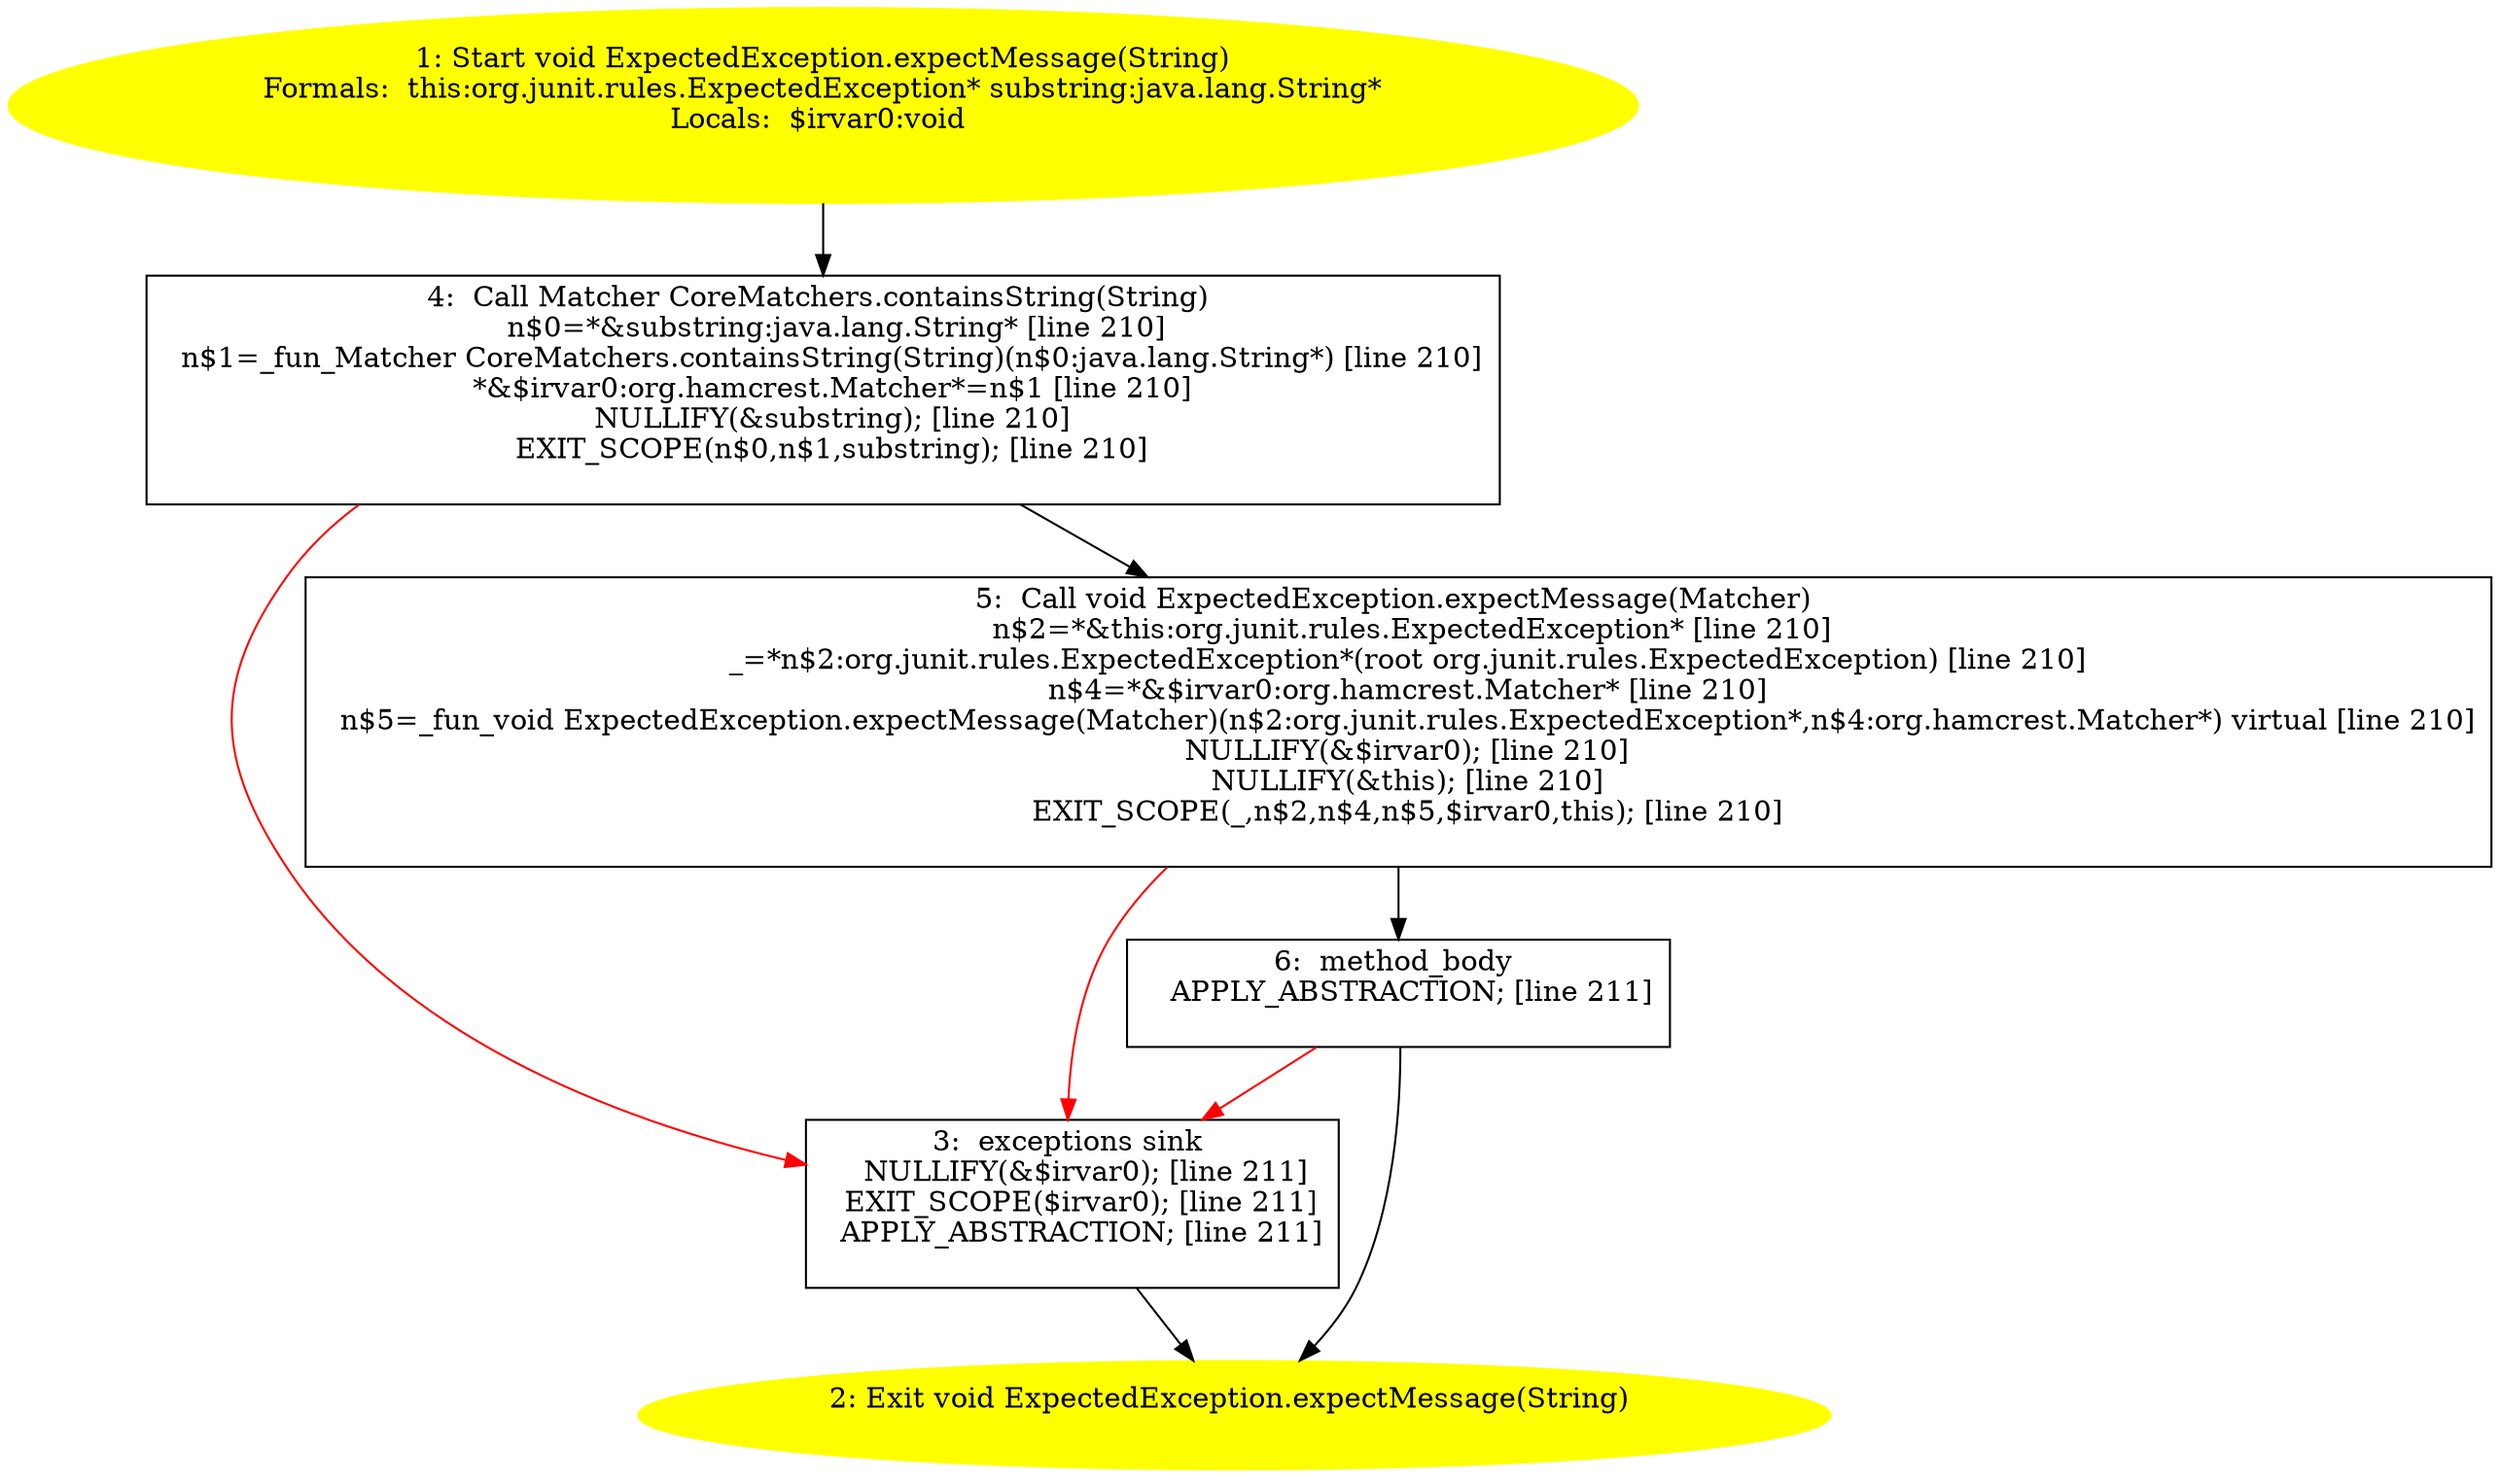 /* @generated */
digraph cfg {
"org.junit.rules.ExpectedException.expectMessage(java.lang.String):void.5a17c7ae7ecbfd06e25979bc3383abb8_1" [label="1: Start void ExpectedException.expectMessage(String)\nFormals:  this:org.junit.rules.ExpectedException* substring:java.lang.String*\nLocals:  $irvar0:void \n  " color=yellow style=filled]
	

	 "org.junit.rules.ExpectedException.expectMessage(java.lang.String):void.5a17c7ae7ecbfd06e25979bc3383abb8_1" -> "org.junit.rules.ExpectedException.expectMessage(java.lang.String):void.5a17c7ae7ecbfd06e25979bc3383abb8_4" ;
"org.junit.rules.ExpectedException.expectMessage(java.lang.String):void.5a17c7ae7ecbfd06e25979bc3383abb8_2" [label="2: Exit void ExpectedException.expectMessage(String) \n  " color=yellow style=filled]
	

"org.junit.rules.ExpectedException.expectMessage(java.lang.String):void.5a17c7ae7ecbfd06e25979bc3383abb8_3" [label="3:  exceptions sink \n   NULLIFY(&$irvar0); [line 211]\n  EXIT_SCOPE($irvar0); [line 211]\n  APPLY_ABSTRACTION; [line 211]\n " shape="box"]
	

	 "org.junit.rules.ExpectedException.expectMessage(java.lang.String):void.5a17c7ae7ecbfd06e25979bc3383abb8_3" -> "org.junit.rules.ExpectedException.expectMessage(java.lang.String):void.5a17c7ae7ecbfd06e25979bc3383abb8_2" ;
"org.junit.rules.ExpectedException.expectMessage(java.lang.String):void.5a17c7ae7ecbfd06e25979bc3383abb8_4" [label="4:  Call Matcher CoreMatchers.containsString(String) \n   n$0=*&substring:java.lang.String* [line 210]\n  n$1=_fun_Matcher CoreMatchers.containsString(String)(n$0:java.lang.String*) [line 210]\n  *&$irvar0:org.hamcrest.Matcher*=n$1 [line 210]\n  NULLIFY(&substring); [line 210]\n  EXIT_SCOPE(n$0,n$1,substring); [line 210]\n " shape="box"]
	

	 "org.junit.rules.ExpectedException.expectMessage(java.lang.String):void.5a17c7ae7ecbfd06e25979bc3383abb8_4" -> "org.junit.rules.ExpectedException.expectMessage(java.lang.String):void.5a17c7ae7ecbfd06e25979bc3383abb8_5" ;
	 "org.junit.rules.ExpectedException.expectMessage(java.lang.String):void.5a17c7ae7ecbfd06e25979bc3383abb8_4" -> "org.junit.rules.ExpectedException.expectMessage(java.lang.String):void.5a17c7ae7ecbfd06e25979bc3383abb8_3" [color="red" ];
"org.junit.rules.ExpectedException.expectMessage(java.lang.String):void.5a17c7ae7ecbfd06e25979bc3383abb8_5" [label="5:  Call void ExpectedException.expectMessage(Matcher) \n   n$2=*&this:org.junit.rules.ExpectedException* [line 210]\n  _=*n$2:org.junit.rules.ExpectedException*(root org.junit.rules.ExpectedException) [line 210]\n  n$4=*&$irvar0:org.hamcrest.Matcher* [line 210]\n  n$5=_fun_void ExpectedException.expectMessage(Matcher)(n$2:org.junit.rules.ExpectedException*,n$4:org.hamcrest.Matcher*) virtual [line 210]\n  NULLIFY(&$irvar0); [line 210]\n  NULLIFY(&this); [line 210]\n  EXIT_SCOPE(_,n$2,n$4,n$5,$irvar0,this); [line 210]\n " shape="box"]
	

	 "org.junit.rules.ExpectedException.expectMessage(java.lang.String):void.5a17c7ae7ecbfd06e25979bc3383abb8_5" -> "org.junit.rules.ExpectedException.expectMessage(java.lang.String):void.5a17c7ae7ecbfd06e25979bc3383abb8_6" ;
	 "org.junit.rules.ExpectedException.expectMessage(java.lang.String):void.5a17c7ae7ecbfd06e25979bc3383abb8_5" -> "org.junit.rules.ExpectedException.expectMessage(java.lang.String):void.5a17c7ae7ecbfd06e25979bc3383abb8_3" [color="red" ];
"org.junit.rules.ExpectedException.expectMessage(java.lang.String):void.5a17c7ae7ecbfd06e25979bc3383abb8_6" [label="6:  method_body \n   APPLY_ABSTRACTION; [line 211]\n " shape="box"]
	

	 "org.junit.rules.ExpectedException.expectMessage(java.lang.String):void.5a17c7ae7ecbfd06e25979bc3383abb8_6" -> "org.junit.rules.ExpectedException.expectMessage(java.lang.String):void.5a17c7ae7ecbfd06e25979bc3383abb8_2" ;
	 "org.junit.rules.ExpectedException.expectMessage(java.lang.String):void.5a17c7ae7ecbfd06e25979bc3383abb8_6" -> "org.junit.rules.ExpectedException.expectMessage(java.lang.String):void.5a17c7ae7ecbfd06e25979bc3383abb8_3" [color="red" ];
}
